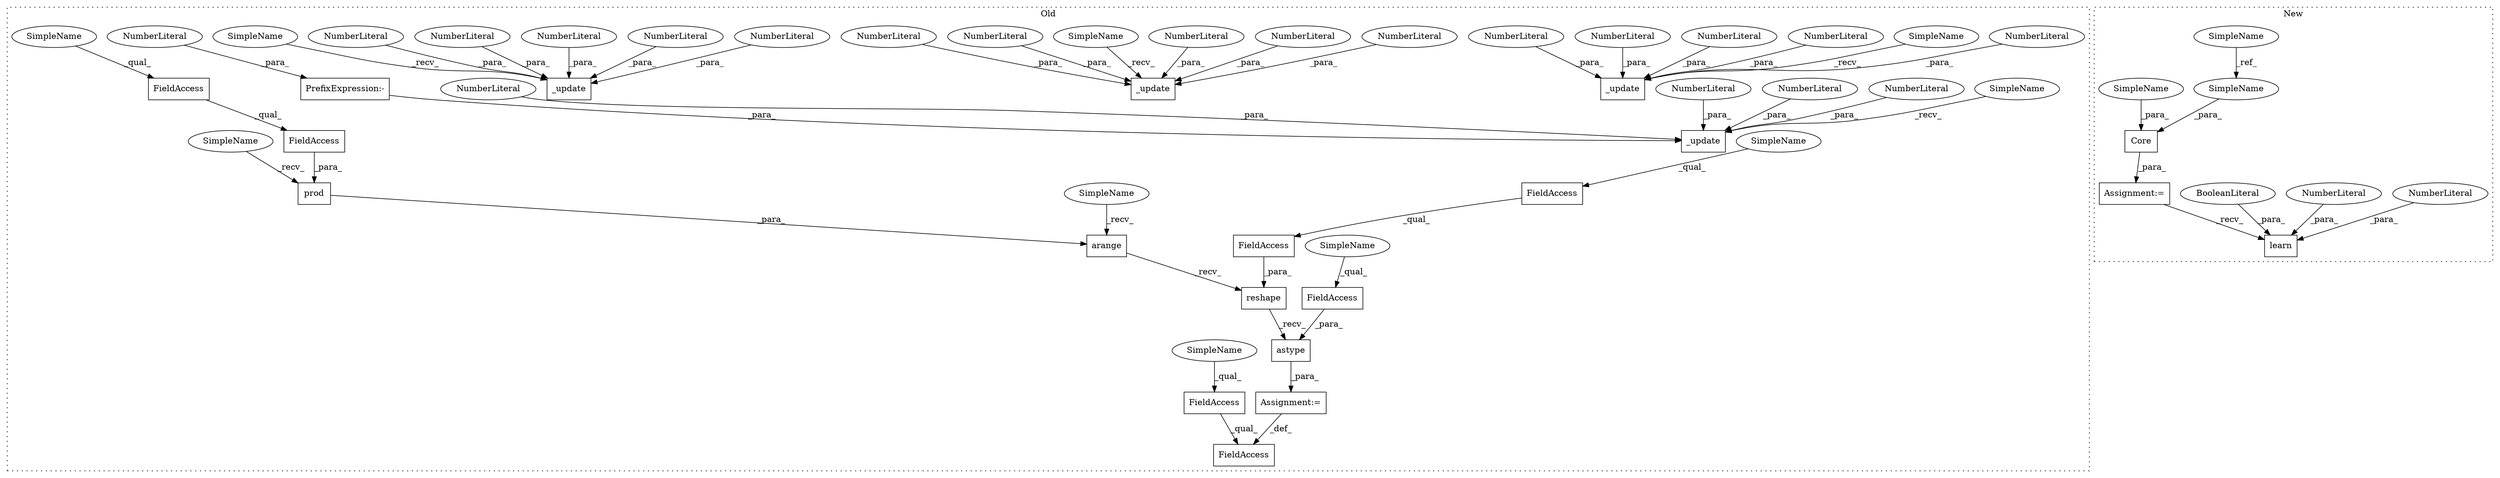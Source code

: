 digraph G {
subgraph cluster0 {
1 [label="reshape" a="32" s="7662,7683" l="8,1" shape="box"];
5 [label="prod" a="32" s="7641,7659" l="5,1" shape="box"];
6 [label="FieldAccess" a="22" s="7646" l="13" shape="box"];
7 [label="arange" a="32" s="7628,7660" l="7,1" shape="box"];
8 [label="FieldAccess" a="22" s="7646" l="8" shape="box"];
9 [label="FieldAccess" a="22" s="7670" l="13" shape="box"];
10 [label="FieldAccess" a="22" s="7610" l="11" shape="box"];
11 [label="FieldAccess" a="22" s="7610" l="5" shape="box"];
14 [label="Assignment:=" a="7" s="7621" l="1" shape="box"];
17 [label="_update" a="32" s="7744,7762" l="8,1" shape="box"];
18 [label="NumberLiteral" a="34" s="7759" l="1" shape="ellipse"];
19 [label="NumberLiteral" a="34" s="7752" l="1" shape="ellipse"];
20 [label="NumberLiteral" a="34" s="7761" l="1" shape="ellipse"];
21 [label="NumberLiteral" a="34" s="7754" l="1" shape="ellipse"];
22 [label="_update" a="32" s="7773,7791" l="8,1" shape="box"];
23 [label="NumberLiteral" a="34" s="7781" l="1" shape="ellipse"];
24 [label="NumberLiteral" a="34" s="7790" l="1" shape="ellipse"];
25 [label="NumberLiteral" a="34" s="7785" l="2" shape="ellipse"];
26 [label="NumberLiteral" a="34" s="7756" l="2" shape="ellipse"];
27 [label="NumberLiteral" a="34" s="7788" l="1" shape="ellipse"];
28 [label="_update" a="32" s="7802,7822" l="8,1" shape="box"];
29 [label="NumberLiteral" a="34" s="7819" l="1" shape="ellipse"];
30 [label="NumberLiteral" a="34" s="7783" l="1" shape="ellipse"];
31 [label="NumberLiteral" a="34" s="7821" l="1" shape="ellipse"];
32 [label="NumberLiteral" a="34" s="7810" l="1" shape="ellipse"];
33 [label="NumberLiteral" a="34" s="7812" l="1" shape="ellipse"];
34 [label="_update" a="32" s="7714,7733" l="8,1" shape="box"];
35 [label="NumberLiteral" a="34" s="7730" l="1" shape="ellipse"];
36 [label="NumberLiteral" a="34" s="7724" l="1" shape="ellipse"];
37 [label="NumberLiteral" a="34" s="7726" l="3" shape="ellipse"];
38 [label="NumberLiteral" a="34" s="7732" l="1" shape="ellipse"];
39 [label="NumberLiteral" a="34" s="7722" l="1" shape="ellipse"];
40 [label="PrefixExpression:-" a="38" s="7814" l="1" shape="box"];
41 [label="NumberLiteral" a="34" s="7815" l="3" shape="ellipse"];
42 [label="FieldAccess" a="22" s="7670" l="8" shape="box"];
43 [label="FieldAccess" a="22" s="7692" l="11" shape="box"];
44 [label="astype" a="32" s="7685,7703" l="7,1" shape="box"];
45 [label="SimpleName" a="42" s="7670" l="3" shape="ellipse"];
46 [label="SimpleName" a="42" s="7646" l="3" shape="ellipse"];
47 [label="SimpleName" a="42" s="7635" l="5" shape="ellipse"];
48 [label="SimpleName" a="42" s="7692" l="5" shape="ellipse"];
49 [label="SimpleName" a="42" s="7622" l="5" shape="ellipse"];
51 [label="SimpleName" a="42" s="7740" l="3" shape="ellipse"];
52 [label="SimpleName" a="42" s="7710" l="3" shape="ellipse"];
53 [label="SimpleName" a="42" s="7610" l="3" shape="ellipse"];
54 [label="SimpleName" a="42" s="7769" l="3" shape="ellipse"];
55 [label="SimpleName" a="42" s="7798" l="3" shape="ellipse"];
label = "Old";
style="dotted";
}
subgraph cluster1 {
2 [label="learn" a="32" s="7163,7179" l="6,1" shape="box"];
3 [label="NumberLiteral" a="34" s="7173" l="1" shape="ellipse"];
4 [label="NumberLiteral" a="34" s="7169" l="3" shape="ellipse"];
12 [label="BooleanLiteral" a="9" s="7175" l="4" shape="ellipse"];
13 [label="Assignment:=" a="7" s="7136" l="1" shape="box"];
15 [label="Core" a="32" s="7137,7151" l="5,1" shape="box"];
16 [label="SimpleName" a="42" s="7079" l="5" shape="ellipse"];
50 [label="SimpleName" a="42" s="7142" l="5" shape="ellipse"];
56 [label="SimpleName" a="42" s="7148" l="3" shape="ellipse"];
label = "New";
style="dotted";
}
1 -> 44 [label="_recv_"];
3 -> 2 [label="_para_"];
4 -> 2 [label="_para_"];
5 -> 7 [label="_para_"];
6 -> 5 [label="_para_"];
7 -> 1 [label="_recv_"];
8 -> 6 [label="_qual_"];
9 -> 1 [label="_para_"];
11 -> 10 [label="_qual_"];
12 -> 2 [label="_para_"];
13 -> 2 [label="_recv_"];
14 -> 10 [label="_def_"];
15 -> 13 [label="_para_"];
16 -> 50 [label="_ref_"];
18 -> 17 [label="_para_"];
19 -> 17 [label="_para_"];
20 -> 17 [label="_para_"];
21 -> 17 [label="_para_"];
23 -> 22 [label="_para_"];
24 -> 22 [label="_para_"];
25 -> 22 [label="_para_"];
26 -> 17 [label="_para_"];
27 -> 22 [label="_para_"];
29 -> 28 [label="_para_"];
30 -> 22 [label="_para_"];
31 -> 28 [label="_para_"];
32 -> 28 [label="_para_"];
33 -> 28 [label="_para_"];
35 -> 34 [label="_para_"];
36 -> 34 [label="_para_"];
37 -> 34 [label="_para_"];
38 -> 34 [label="_para_"];
39 -> 34 [label="_para_"];
40 -> 28 [label="_para_"];
41 -> 40 [label="_para_"];
42 -> 9 [label="_qual_"];
43 -> 44 [label="_para_"];
44 -> 14 [label="_para_"];
45 -> 42 [label="_qual_"];
46 -> 8 [label="_qual_"];
47 -> 5 [label="_recv_"];
48 -> 43 [label="_qual_"];
49 -> 7 [label="_recv_"];
50 -> 15 [label="_para_"];
51 -> 17 [label="_recv_"];
52 -> 34 [label="_recv_"];
53 -> 11 [label="_qual_"];
54 -> 22 [label="_recv_"];
55 -> 28 [label="_recv_"];
56 -> 15 [label="_para_"];
}